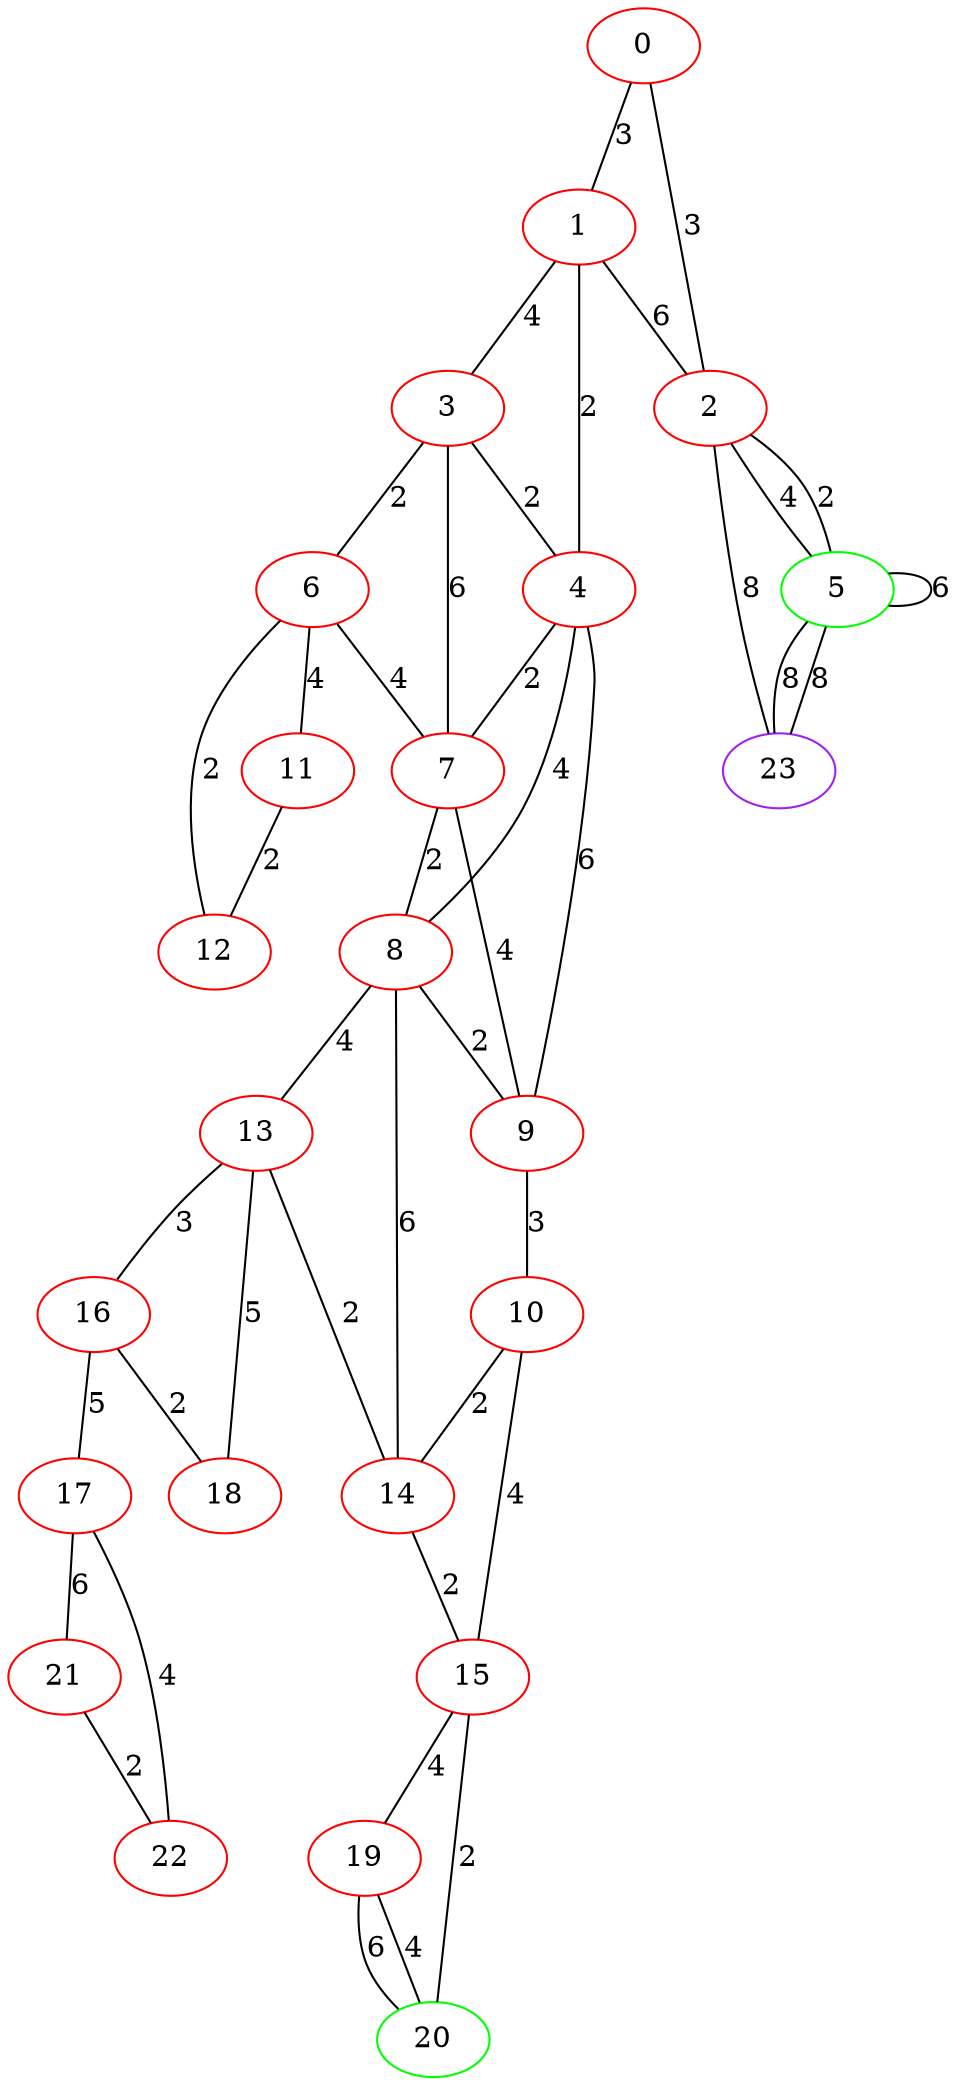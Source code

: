 graph "" {
0 [color=red, weight=1];
1 [color=red, weight=1];
2 [color=red, weight=1];
3 [color=red, weight=1];
4 [color=red, weight=1];
5 [color=green, weight=2];
6 [color=red, weight=1];
7 [color=red, weight=1];
8 [color=red, weight=1];
9 [color=red, weight=1];
10 [color=red, weight=1];
11 [color=red, weight=1];
12 [color=red, weight=1];
13 [color=red, weight=1];
14 [color=red, weight=1];
15 [color=red, weight=1];
16 [color=red, weight=1];
17 [color=red, weight=1];
18 [color=red, weight=1];
19 [color=red, weight=1];
20 [color=green, weight=2];
21 [color=red, weight=1];
22 [color=red, weight=1];
23 [color=purple, weight=4];
0 -- 1  [key=0, label=3];
0 -- 2  [key=0, label=3];
1 -- 2  [key=0, label=6];
1 -- 3  [key=0, label=4];
1 -- 4  [key=0, label=2];
2 -- 5  [key=0, label=2];
2 -- 5  [key=1, label=4];
2 -- 23  [key=0, label=8];
3 -- 4  [key=0, label=2];
3 -- 6  [key=0, label=2];
3 -- 7  [key=0, label=6];
4 -- 8  [key=0, label=4];
4 -- 9  [key=0, label=6];
4 -- 7  [key=0, label=2];
5 -- 5  [key=0, label=6];
5 -- 23  [key=0, label=8];
5 -- 23  [key=1, label=8];
6 -- 11  [key=0, label=4];
6 -- 12  [key=0, label=2];
6 -- 7  [key=0, label=4];
7 -- 8  [key=0, label=2];
7 -- 9  [key=0, label=4];
8 -- 9  [key=0, label=2];
8 -- 13  [key=0, label=4];
8 -- 14  [key=0, label=6];
9 -- 10  [key=0, label=3];
10 -- 14  [key=0, label=2];
10 -- 15  [key=0, label=4];
11 -- 12  [key=0, label=2];
13 -- 16  [key=0, label=3];
13 -- 18  [key=0, label=5];
13 -- 14  [key=0, label=2];
14 -- 15  [key=0, label=2];
15 -- 19  [key=0, label=4];
15 -- 20  [key=0, label=2];
16 -- 17  [key=0, label=5];
16 -- 18  [key=0, label=2];
17 -- 21  [key=0, label=6];
17 -- 22  [key=0, label=4];
19 -- 20  [key=0, label=4];
19 -- 20  [key=1, label=6];
21 -- 22  [key=0, label=2];
}
